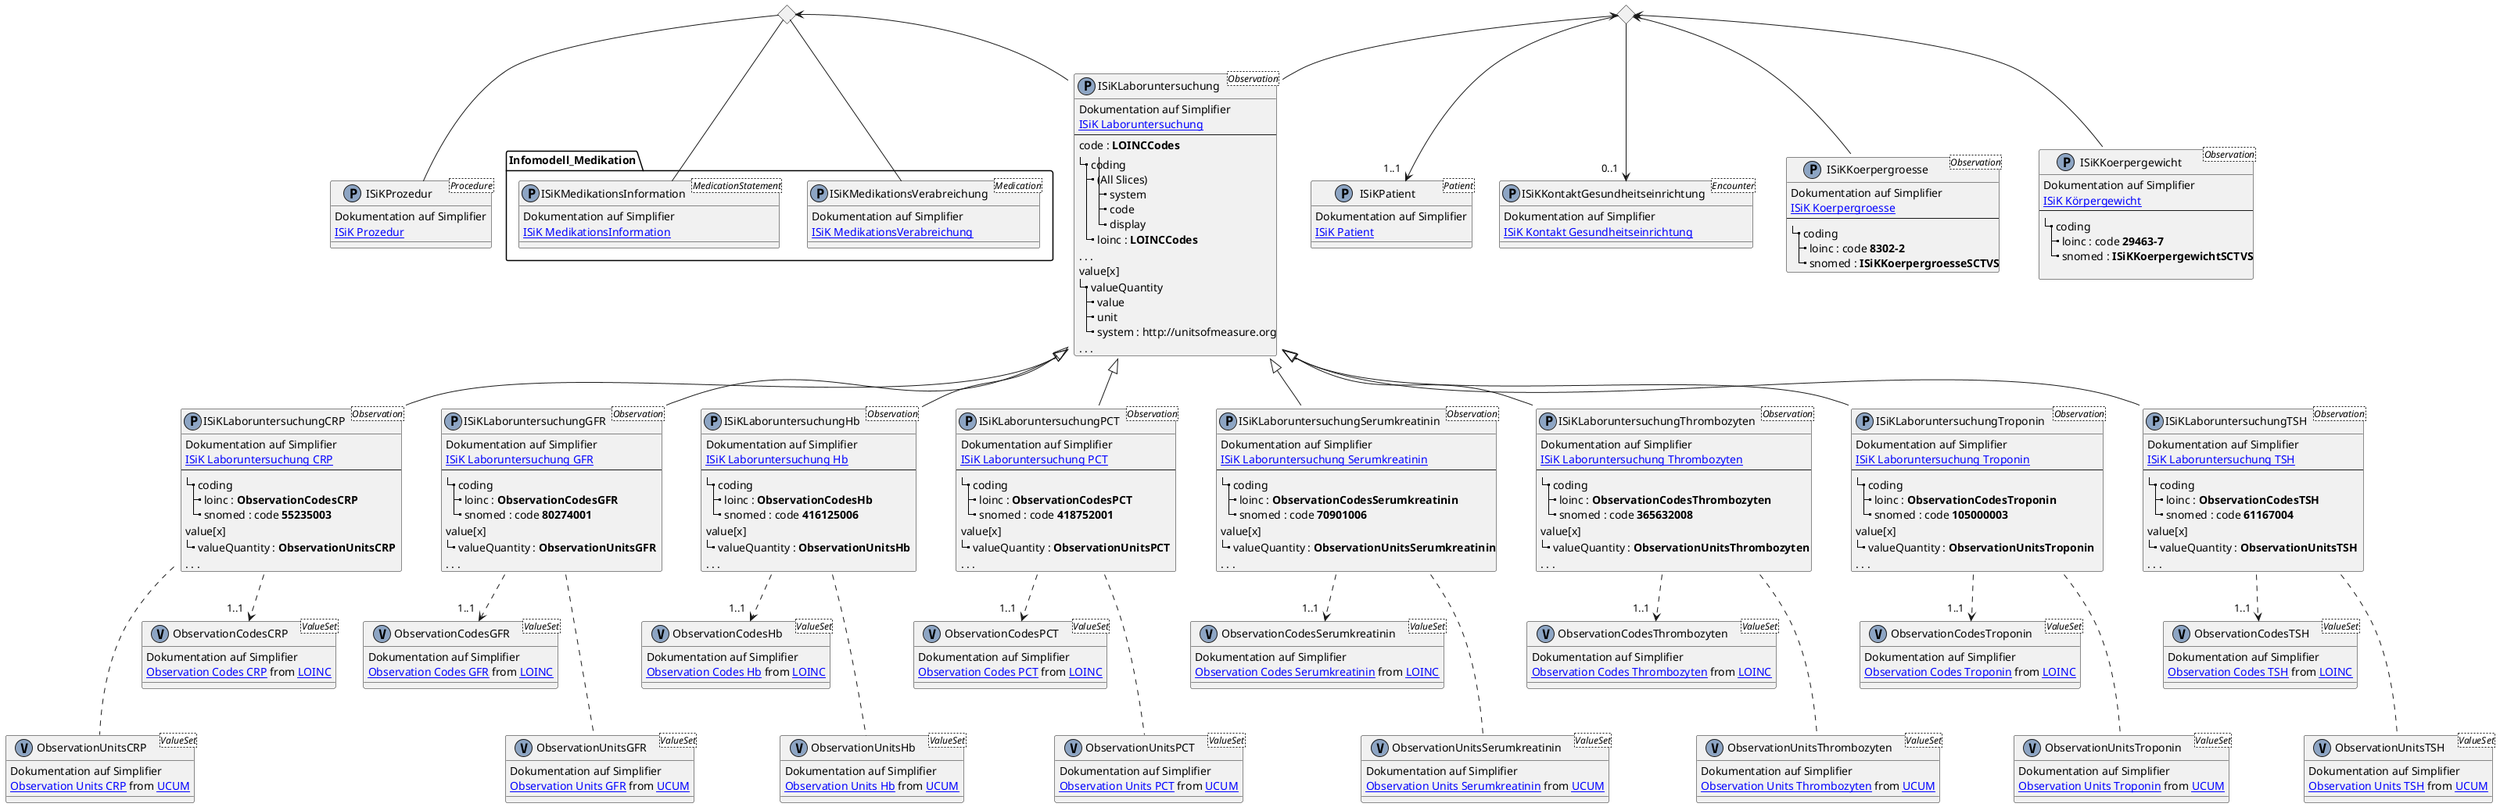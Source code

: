 @startuml amts_infomodel_labvit

' verhindere Probleme mit gewinkelten Krähenfüßen
'skinparam linetype ortho
 
' package Dummy{
' Entität01 }|..|| Entität02
' Entität03 }o..o| Entität04
' Entität05 ||--o{ Entität06
' Entität07 |o--|| Entität08
' }
 
 ' TODO:
 ' Vervollständigen im Sinne von: https://github.com/gematik/spec-ISiK-Medikation/blob/rc/main-stufe-4/Material/docs/Medikation%20Abgleich%20bestehende%20Spezifikationen.xlsx


class  ISiKLaboruntersuchung <Observation><<(P,#8DA5C4)>>{
   Dokumentation auf Simplifier 
   [[https://simplifier.net/isik-labor-v4/isiklaboruntersuchung ISiK Laboruntersuchung]]
   ---
   code : **LOINCCodes**
   |_ coding
      |_ (All Slices)			
         |_ system
         |_ code
         |_ display
      |_ loinc : **LOINCCodes**
   . . .
   value[x]
   |_ valueQuantity
      |_ value
      |_ unit
      |_ system : http://unitsofmeasure.org
   . . .
}
   'ISiKMedikation::itemReference --> ISiKMedikation

'observations childs
together {

   class ISiKLaboruntersuchungCRP <Observation><<(P,#8DA5C4)>>{
      Dokumentation auf Simplifier 
      [[https://simplifier.net/isik-labor-v4/isiklaboruntersuchungcrp ISiK Laboruntersuchung CRP]]
      ---
      |_ coding
         |_ loinc : **ObservationCodesCRP**
         |_ snomed : code **55235003**
      value[x]
      |_ valueQuantity : **ObservationUnitsCRP**
      . . .
   }

   class ISiKLaboruntersuchungGFR <Observation><<(P,#8DA5C4)>>{
      Dokumentation auf Simplifier 
      [[https://simplifier.net/isik-labor-v4/isiklaboruntersuchunggfr ISiK Laboruntersuchung GFR]]
      ---
      |_ coding
         |_ loinc : **ObservationCodesGFR**
         |_ snomed : code **80274001**
      value[x]
      |_ valueQuantity : **ObservationUnitsGFR**
      . . .
   }

   class ISiKLaboruntersuchungHb <Observation><<(P,#8DA5C4)>>{
      Dokumentation auf Simplifier 
      [[https://simplifier.net/isik-labor-v4/isiklaboruntersuchunghb ISiK Laboruntersuchung Hb]]
      ---
      |_ coding
         |_ loinc : **ObservationCodesHb**
         |_ snomed : code **416125006**
      value[x]
      |_ valueQuantity : **ObservationUnitsHb**
      . . .
   }

   class ISiKLaboruntersuchungPCT <Observation><<(P,#8DA5C4)>>{
      Dokumentation auf Simplifier 
      [[https://simplifier.net/isik-labor-v4/isiklaboruntersuchungpct ISiK Laboruntersuchung PCT]]
      ---
      |_ coding
         |_ loinc : **ObservationCodesPCT**
         |_ snomed : code **418752001**
      value[x]
      |_ valueQuantity : **ObservationUnitsPCT**
      . . .
   }

   class ISiKLaboruntersuchungSerumkreatinin <Observation><<(P,#8DA5C4)>>{
      Dokumentation auf Simplifier 
      [[https://simplifier.net/isik-labor-v4/isiklaboruntersuchungserumkreatinin ISiK Laboruntersuchung Serumkreatinin]]
      ---
     |_ coding
         |_ loinc : **ObservationCodesSerumkreatinin**
         |_ snomed : code **70901006**
      value[x]
      |_ valueQuantity : **ObservationUnitsSerumkreatinin**
      . . .
   }

   class ISiKLaboruntersuchungThrombozyten <Observation><<(P,#8DA5C4)>>{
      Dokumentation auf Simplifier 
      [[https://simplifier.net/isik-labor-v4/isiklaboruntersuchungthrombozyten ISiK Laboruntersuchung Thrombozyten]]
      ---
      |_ coding
         |_ loinc : **ObservationCodesThrombozyten**
         |_ snomed : code **365632008**
      value[x]
      |_ valueQuantity : **ObservationUnitsThrombozyten**
      . . .
   }

   class ISiKLaboruntersuchungTroponin <Observation><<(P,#8DA5C4)>>{
      Dokumentation auf Simplifier 
      [[https://simplifier.net/isik-labor-v4/isiklaboruntersuchungtroponin ISiK Laboruntersuchung Troponin]]
      ---
      |_ coding
         |_ loinc : **ObservationCodesTroponin**
         |_ snomed : code **105000003**
      value[x]
      |_ valueQuantity : **ObservationUnitsTroponin**   
      . . .
   }

   class ISiKLaboruntersuchungTSH <Observation><<(P,#8DA5C4)>>{
      Dokumentation auf Simplifier 
      [[https://simplifier.net/isik-labor-v4/isiklaboruntersuchungtsh ISiK Laboruntersuchung TSH]]
      ---
      |_ coding
         |_ loinc : **ObservationCodesTSH**
         |_ snomed : code **61167004**
      value[x]
      |_ valueQuantity : **ObservationUnitsTSH** 
      . . .      
   }
}
'vital observations

together {
   class ISiKKoerpergewicht <Observation><<(P,#8DA5C4)>>{
      Dokumentation auf Simplifier 
      [[https://simplifier.net/isik-vitalparameter-und-koerpermasze-v4/isikkoerpergewicht ISiK Körpergewicht]]
      ---
      |_ coding
         |_ loinc : code **29463-7**
         |_ snomed : **ISiKKoerpergewichtSCTVS**

   }
   class ISiKKoerpergroesse <Observation><<(P,#8DA5C4)>>{
      Dokumentation auf Simplifier 
      [[https://gematik.de/fhir/isik/StructureDefinition/ISiKKoerpergroesse ISiK Koerpergroesse]]
      ---
      |_ coding
         |_ loinc : code **8302-2**
         |_ snomed : **ISiKKoerpergroesseSCTVS**
   }
}


   'together Observations_Codes {
      class ObservationCodesGFR <ValueSet><<(V,#8DA5C4)>>{
         Dokumentation auf Simplifier 
         [[https://simplifier.net/isik-labor-v4/observationcodesgfr Observation Codes GFR]] from [[http://loinc.org LOINC]]
      }

      class ObservationCodesHb <ValueSet><<(V,#8DA5C4)>>{
         Dokumentation auf Simplifier 
         [[https://simplifier.net/isik-labor-v4/observationcodeshb Observation Codes Hb]] from [[http://loinc.org LOINC]]
      }

      class ObservationCodesPCT <ValueSet><<(V,#8DA5C4)>>{
         Dokumentation auf Simplifier 
         [[https://simplifier.net/isik-labor-v4/observationcodespct Observation Codes PCT]] from [[http://loinc.org LOINC]]
      }

      class ObservationCodesSerumkreatinin <ValueSet><<(V,#8DA5C4)>>{
         Dokumentation auf Simplifier 
         [[https://simplifier.net/isik-labor-v4/observationcodesserumkreatinin Observation Codes Serumkreatinin]] from [[http://loinc.org LOINC]]
      }

      class ObservationCodesThrombozyten <ValueSet><<(V,#8DA5C4)>>{
         Dokumentation auf Simplifier 
         [[https://simplifier.net/isik-labor-v4/observationcodesthrombozyten Observation Codes Thrombozyten]] from [[http://loinc.org LOINC]]
      }

      class ObservationCodesTroponin <ValueSet><<(V,#8DA5C4)>>{
         Dokumentation auf Simplifier 
         [[https://simplifier.net/isik-labor-v4/observationcodestroponin Observation Codes Troponin]] from [[http://loinc.org LOINC]]
      }

      class ObservationCodesTSH <ValueSet><<(V,#8DA5C4)>>{
         Dokumentation auf Simplifier 
         [[https://simplifier.net/isik-labor-v4/observationcodestsh Observation Codes TSH]] from [[http://loinc.org LOINC]]
      }

   

   'together Observations_Units {
      class ObservationUnitsCRP <ValueSet><<(V,#8DA5C4)>>{
         Dokumentation auf Simplifier 
         [[https://simplifier.net/isik-labor-v4/observationunitscrp Observation Units CRP]] from [[http://unitsofmeasure.org UCUM]]
      }
      class ObservationCodesCRP <ValueSet><<(V,#8DA5C4)>>{
         Dokumentation auf Simplifier 
         [[https://simplifier.net/isik-labor-v4/observationcodescrp Observation Codes CRP]] from [[http://loinc.org LOINC]]
      }
   
      class ObservationUnitsGFR <ValueSet><<(V,#8DA5C4)>>{
         Dokumentation auf Simplifier 
         [[https://simplifier.net/isik-labor-v4/observationunitsgfr Observation Units GFR]] from [[http://unitsofmeasure.org UCUM]]
      }

      class ObservationUnitsHb <ValueSet><<(V,#8DA5C4)>>{
         Dokumentation auf Simplifier 
         [[https://simplifier.net/isik-labor-v4/observationunitshb Observation Units Hb]] from [[http://unitsofmeasure.org UCUM]]
      }

      class ObservationUnitsPCT <ValueSet><<(V,#8DA5C4)>>{
         Dokumentation auf Simplifier 
         [[https://simplifier.net/isik-labor-v4/observationunitspct Observation Units PCT]] from [[http://unitsofmeasure.org UCUM]]
      }

      class ObservationUnitsSerumkreatinin <ValueSet><<(V,#8DA5C4)>>{
         Dokumentation auf Simplifier 
         [[https://simplifier.net/isik-labor-v4/observationunitsserumkreatinin Observation Units Serumkreatinin]] from [[http://unitsofmeasure.org UCUM]]
      }

      class ObservationUnitsThrombozyten <ValueSet><<(V,#8DA5C4)>>{
         Dokumentation auf Simplifier 
         [[https://simplifier.net/isik-labor-v4/observationunitsthrombozyten Observation Units Thrombozyten]] from [[http://unitsofmeasure.org UCUM]]
      }

      class ObservationUnitsTroponin <ValueSet><<(V,#8DA5C4)>>{
         Dokumentation auf Simplifier 
         [[https://simplifier.net/isik-labor-v4/observationunitstroponin Observation Units Troponin]] from [[http://unitsofmeasure.org UCUM]]
      }

      class ObservationUnitsTSH <ValueSet><<(V,#8DA5C4)>>{
         Dokumentation auf Simplifier 
         [[https://simplifier.net/isik-labor-v4/observationunitstsh Observation Units TSH]] from [[http://unitsofmeasure.org UCUM]]
      }
   

'together ISiK_Basis {
   class ISiKPatient <Patient><<(P,#8DA5C4)>>{
      Dokumentation auf Simplifier 
      [[https://simplifier.net/isik-basis-v4/isikpatient ISiK Patient]]
   }
   class ISiKKontaktGesundheitseinrichtung <Encounter><<(P,#8DA5C4)>>{
      Dokumentation auf Simplifier 
      [[https://simplifier.net/isik-basis-v4/isikkontaktgesundheitseinrichtung ISiK Kontakt Gesundheitseinrichtung]]
   }  
    class ISiKProzedur <Procedure><<(P,#8DA5C4)>>{
      Dokumentation auf Simplifier 
      [[https://simplifier.net/isik-basis-v4/isikprozedur ISiK Prozedur]]
   }
   
'}

'Medikation related
namespace Infomodell_Medikation {
   class  ISiKMedikationsVerabreichung <Medication><<(P,#8DA5C4)>>{
      Dokumentation auf Simplifier 
      [[https://simplifier.net/isik-medikation-v4/isikmedikationsverabreichung ISiK MedikationsVerabreichung]]
   }

   class ISiKMedikationsInformation <MedicationStatement><<(P,#8DA5C4)>>{
      Dokumentation auf Simplifier 
      [[https://simplifier.net/isik-medikation-v4/isikmedikationsinformation ISiK MedikationsInformation]]
   }
}



'Relations regarding the observation

'diamonds
'together {
<> MultiRef_PatEnc
MultiRef_PatEnc --> "  1..1  " ISiKPatient
MultiRef_PatEnc --> "  0..1  " ISiKKontaktGesundheitseinrichtung
<> MultiRef_LabReason
MultiRef_LabReason -- Infomodell_Medikation.ISiKMedikationsInformation
MultiRef_LabReason -- Infomodell_Medikation.ISiKMedikationsVerabreichung
MultiRef_LabReason -- ISiKProzedur
'}

ISiKLaboruntersuchung::subject -up-> MultiRef_PatEnc
'Vital Observations
ISiKKoerpergewicht::subject -up-> MultiRef_PatEnc
ISiKKoerpergroesse::subject -up-> MultiRef_PatEnc
ISiKLaboruntersuchung::partOf -up-> MultiRef_LabReason

'Specific Observations inherit from generic obseration
ISiKLaboruntersuchung <|-- ISiKLaboruntersuchungCRP
ISiKLaboruntersuchung <|-- ISiKLaboruntersuchungGFR
ISiKLaboruntersuchung <|-- ISiKLaboruntersuchungHb
ISiKLaboruntersuchung <|-- ISiKLaboruntersuchungPCT
ISiKLaboruntersuchung <|-- ISiKLaboruntersuchungSerumkreatinin
ISiKLaboruntersuchung <|-- ISiKLaboruntersuchungThrombozyten
ISiKLaboruntersuchung <|-- ISiKLaboruntersuchungTroponin
ISiKLaboruntersuchung <|-- ISiKLaboruntersuchungTSH

'Observations to ValuesSets
ISiKLaboruntersuchungCRP::coding .down.> "  1..1  " ObservationCodesCRP
ISiKLaboruntersuchungCRP::valueQuantity  ..down. ObservationUnitsCRP

ISiKLaboruntersuchungGFR::coding .down.> "  1..1  " ObservationCodesGFR
ISiKLaboruntersuchungGFR::valueQuantity  ..down. ObservationUnitsGFR

ISiKLaboruntersuchungHb::coding .down.> "  1..1  " ObservationCodesHb
ISiKLaboruntersuchungHb::valueQuantity  ..down. ObservationUnitsHb

ISiKLaboruntersuchungPCT::coding .down.> "  1..1  " ObservationCodesPCT
ISiKLaboruntersuchungPCT::valueQuantity  ..down. ObservationUnitsPCT

ISiKLaboruntersuchungSerumkreatinin::coding .down.> "  1..1  " ObservationCodesSerumkreatinin
ISiKLaboruntersuchungSerumkreatinin::valueQuantity  ..down. ObservationUnitsSerumkreatinin

ISiKLaboruntersuchungThrombozyten::coding .down.> "  1..1  " ObservationCodesThrombozyten
ISiKLaboruntersuchungThrombozyten::valueQuantity  ..down. ObservationUnitsThrombozyten

ISiKLaboruntersuchungTroponin::coding .down.> "  1..1  " ObservationCodesTroponin
ISiKLaboruntersuchungTroponin::valueQuantity  ..down. ObservationUnitsTroponin

ISiKLaboruntersuchungTSH::coding .down.> "  1..1  " ObservationCodesTSH
ISiKLaboruntersuchungTSH::valueQuantity  ..down. ObservationUnitsTSH



@enduml
